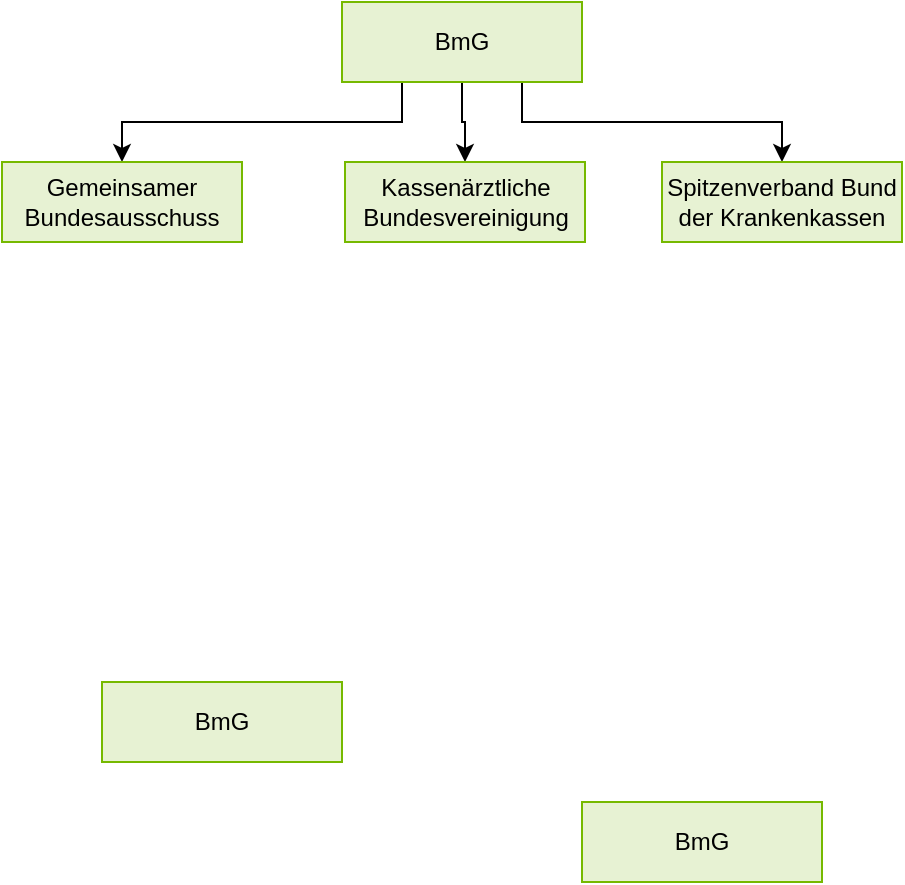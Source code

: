 <mxfile pages="1" version="11.2.8" type="github"><diagram id="JCUAJHui1cTqt_1yR6ed" name="Page-1"><mxGraphModel dx="1408" dy="707" grid="1" gridSize="10" guides="1" tooltips="1" connect="1" arrows="1" fold="1" page="1" pageScale="1" pageWidth="827" pageHeight="1169" math="0" shadow="0"><root><mxCell id="0"/><mxCell id="1" parent="0"/><mxCell id="QdY5PhTL_vACxa5VLYhr-6" style="edgeStyle=orthogonalEdgeStyle;rounded=0;orthogonalLoop=1;jettySize=auto;html=1;exitX=0.25;exitY=1;exitDx=0;exitDy=0;entryX=0.5;entryY=0;entryDx=0;entryDy=0;" edge="1" parent="1" source="AlCQmprM3-0Vt3tK8gpz-12" target="QdY5PhTL_vACxa5VLYhr-1"><mxGeometry relative="1" as="geometry"/></mxCell><mxCell id="QdY5PhTL_vACxa5VLYhr-7" style="edgeStyle=orthogonalEdgeStyle;rounded=0;orthogonalLoop=1;jettySize=auto;html=1;exitX=0.5;exitY=1;exitDx=0;exitDy=0;entryX=0.5;entryY=0;entryDx=0;entryDy=0;" edge="1" parent="1" source="AlCQmprM3-0Vt3tK8gpz-12" target="QdY5PhTL_vACxa5VLYhr-2"><mxGeometry relative="1" as="geometry"/></mxCell><mxCell id="QdY5PhTL_vACxa5VLYhr-8" style="edgeStyle=orthogonalEdgeStyle;rounded=0;orthogonalLoop=1;jettySize=auto;html=1;exitX=0.75;exitY=1;exitDx=0;exitDy=0;entryX=0.5;entryY=0;entryDx=0;entryDy=0;" edge="1" parent="1" source="AlCQmprM3-0Vt3tK8gpz-12" target="QdY5PhTL_vACxa5VLYhr-5"><mxGeometry relative="1" as="geometry"/></mxCell><mxCell id="AlCQmprM3-0Vt3tK8gpz-12" value="BmG" style="rounded=0;whiteSpace=wrap;html=1;fillColor=#e7f2d3;strokeColor=#76B900;fontColor=#000000;" parent="1" vertex="1"><mxGeometry x="230" y="50" width="120" height="40" as="geometry"/></mxCell><mxCell id="QdY5PhTL_vACxa5VLYhr-1" value="Gemeinsamer Bundesausschuss" style="rounded=0;whiteSpace=wrap;html=1;fillColor=#e7f2d3;strokeColor=#76B900;fontColor=#000000;" vertex="1" parent="1"><mxGeometry x="60" y="130" width="120" height="40" as="geometry"/></mxCell><mxCell id="QdY5PhTL_vACxa5VLYhr-2" value="Kassenärztliche Bundesvereinigung" style="rounded=0;whiteSpace=wrap;html=1;fillColor=#e7f2d3;strokeColor=#76B900;fontColor=#000000;" vertex="1" parent="1"><mxGeometry x="231.5" y="130" width="120" height="40" as="geometry"/></mxCell><mxCell id="QdY5PhTL_vACxa5VLYhr-3" value="BmG" style="rounded=0;whiteSpace=wrap;html=1;fillColor=#e7f2d3;strokeColor=#76B900;fontColor=#000000;" vertex="1" parent="1"><mxGeometry x="350" y="450" width="120" height="40" as="geometry"/></mxCell><mxCell id="QdY5PhTL_vACxa5VLYhr-4" value="BmG" style="rounded=0;whiteSpace=wrap;html=1;fillColor=#e7f2d3;strokeColor=#76B900;fontColor=#000000;" vertex="1" parent="1"><mxGeometry x="110" y="390" width="120" height="40" as="geometry"/></mxCell><mxCell id="QdY5PhTL_vACxa5VLYhr-5" value="Spitzenverband Bund der Krankenkassen" style="rounded=0;whiteSpace=wrap;html=1;fillColor=#e7f2d3;strokeColor=#76B900;fontColor=#000000;" vertex="1" parent="1"><mxGeometry x="390" y="130" width="120" height="40" as="geometry"/></mxCell></root></mxGraphModel></diagram></mxfile>